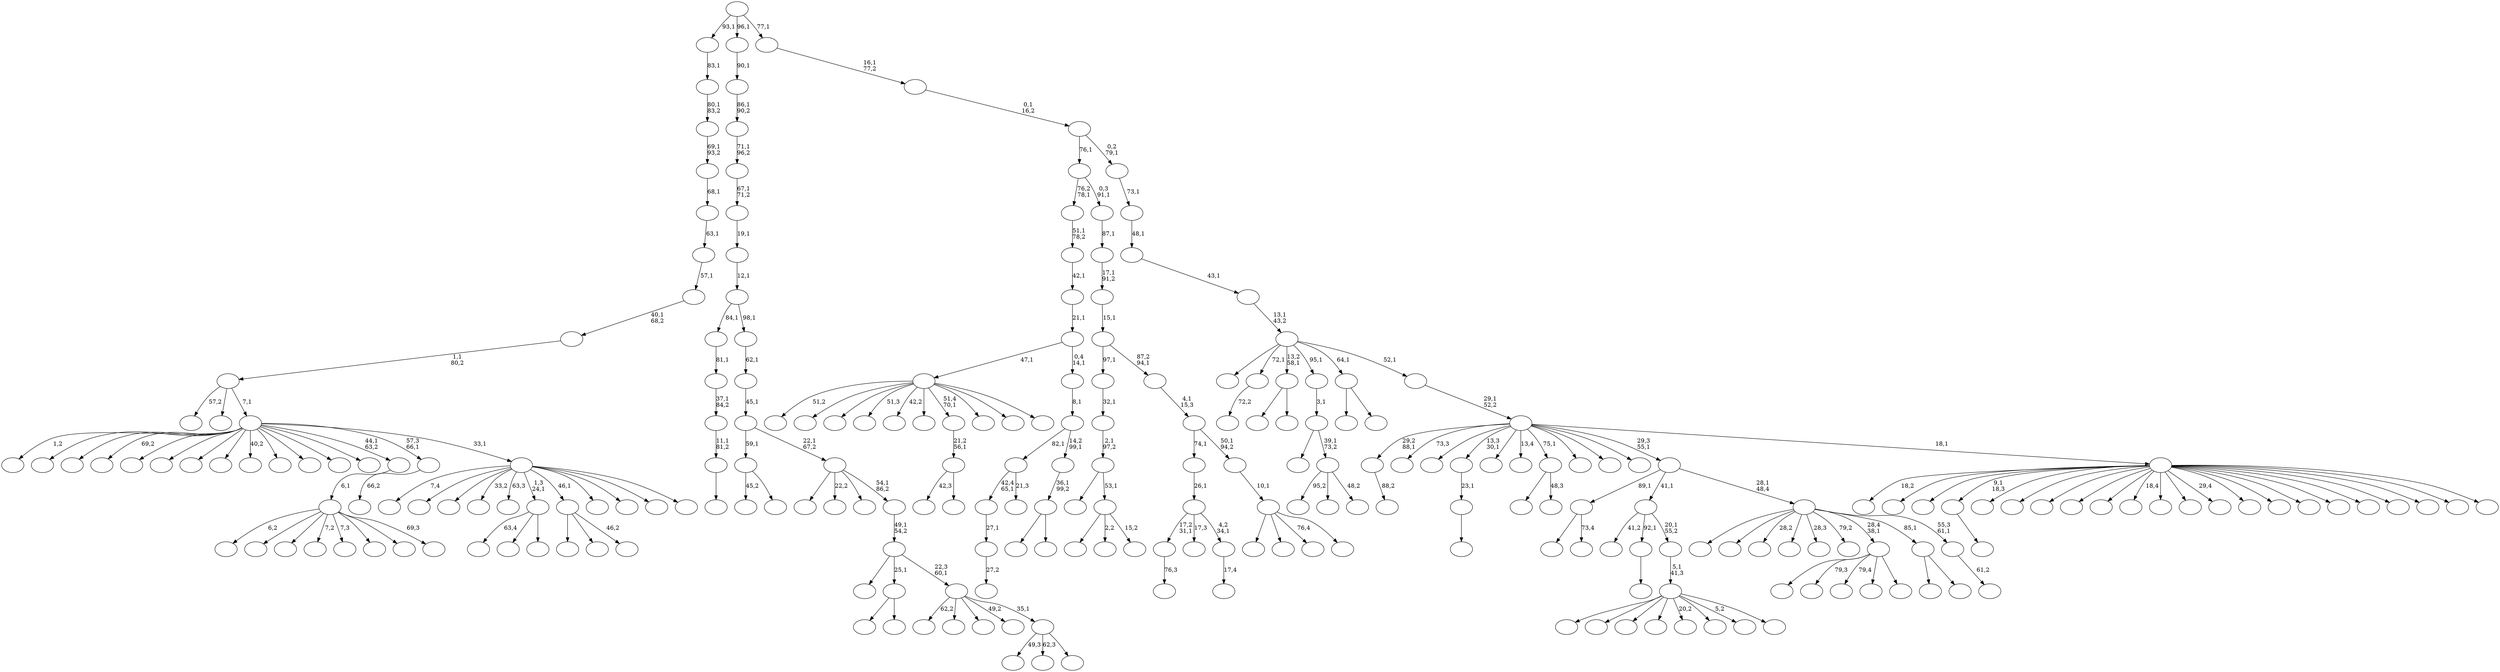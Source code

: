 digraph T {
	250 [label=""]
	249 [label=""]
	248 [label=""]
	247 [label=""]
	246 [label=""]
	245 [label=""]
	244 [label=""]
	243 [label=""]
	242 [label=""]
	241 [label=""]
	240 [label=""]
	239 [label=""]
	238 [label=""]
	237 [label=""]
	236 [label=""]
	235 [label=""]
	234 [label=""]
	233 [label=""]
	232 [label=""]
	231 [label=""]
	230 [label=""]
	229 [label=""]
	228 [label=""]
	227 [label=""]
	226 [label=""]
	225 [label=""]
	224 [label=""]
	223 [label=""]
	222 [label=""]
	221 [label=""]
	220 [label=""]
	219 [label=""]
	218 [label=""]
	217 [label=""]
	216 [label=""]
	215 [label=""]
	214 [label=""]
	213 [label=""]
	212 [label=""]
	211 [label=""]
	210 [label=""]
	209 [label=""]
	208 [label=""]
	207 [label=""]
	206 [label=""]
	205 [label=""]
	204 [label=""]
	203 [label=""]
	202 [label=""]
	201 [label=""]
	200 [label=""]
	199 [label=""]
	198 [label=""]
	197 [label=""]
	196 [label=""]
	195 [label=""]
	194 [label=""]
	193 [label=""]
	192 [label=""]
	191 [label=""]
	190 [label=""]
	189 [label=""]
	188 [label=""]
	187 [label=""]
	186 [label=""]
	185 [label=""]
	184 [label=""]
	183 [label=""]
	182 [label=""]
	181 [label=""]
	180 [label=""]
	179 [label=""]
	178 [label=""]
	177 [label=""]
	176 [label=""]
	175 [label=""]
	174 [label=""]
	173 [label=""]
	172 [label=""]
	171 [label=""]
	170 [label=""]
	169 [label=""]
	168 [label=""]
	167 [label=""]
	166 [label=""]
	165 [label=""]
	164 [label=""]
	163 [label=""]
	162 [label=""]
	161 [label=""]
	160 [label=""]
	159 [label=""]
	158 [label=""]
	157 [label=""]
	156 [label=""]
	155 [label=""]
	154 [label=""]
	153 [label=""]
	152 [label=""]
	151 [label=""]
	150 [label=""]
	149 [label=""]
	148 [label=""]
	147 [label=""]
	146 [label=""]
	145 [label=""]
	144 [label=""]
	143 [label=""]
	142 [label=""]
	141 [label=""]
	140 [label=""]
	139 [label=""]
	138 [label=""]
	137 [label=""]
	136 [label=""]
	135 [label=""]
	134 [label=""]
	133 [label=""]
	132 [label=""]
	131 [label=""]
	130 [label=""]
	129 [label=""]
	128 [label=""]
	127 [label=""]
	126 [label=""]
	125 [label=""]
	124 [label=""]
	123 [label=""]
	122 [label=""]
	121 [label=""]
	120 [label=""]
	119 [label=""]
	118 [label=""]
	117 [label=""]
	116 [label=""]
	115 [label=""]
	114 [label=""]
	113 [label=""]
	112 [label=""]
	111 [label=""]
	110 [label=""]
	109 [label=""]
	108 [label=""]
	107 [label=""]
	106 [label=""]
	105 [label=""]
	104 [label=""]
	103 [label=""]
	102 [label=""]
	101 [label=""]
	100 [label=""]
	99 [label=""]
	98 [label=""]
	97 [label=""]
	96 [label=""]
	95 [label=""]
	94 [label=""]
	93 [label=""]
	92 [label=""]
	91 [label=""]
	90 [label=""]
	89 [label=""]
	88 [label=""]
	87 [label=""]
	86 [label=""]
	85 [label=""]
	84 [label=""]
	83 [label=""]
	82 [label=""]
	81 [label=""]
	80 [label=""]
	79 [label=""]
	78 [label=""]
	77 [label=""]
	76 [label=""]
	75 [label=""]
	74 [label=""]
	73 [label=""]
	72 [label=""]
	71 [label=""]
	70 [label=""]
	69 [label=""]
	68 [label=""]
	67 [label=""]
	66 [label=""]
	65 [label=""]
	64 [label=""]
	63 [label=""]
	62 [label=""]
	61 [label=""]
	60 [label=""]
	59 [label=""]
	58 [label=""]
	57 [label=""]
	56 [label=""]
	55 [label=""]
	54 [label=""]
	53 [label=""]
	52 [label=""]
	51 [label=""]
	50 [label=""]
	49 [label=""]
	48 [label=""]
	47 [label=""]
	46 [label=""]
	45 [label=""]
	44 [label=""]
	43 [label=""]
	42 [label=""]
	41 [label=""]
	40 [label=""]
	39 [label=""]
	38 [label=""]
	37 [label=""]
	36 [label=""]
	35 [label=""]
	34 [label=""]
	33 [label=""]
	32 [label=""]
	31 [label=""]
	30 [label=""]
	29 [label=""]
	28 [label=""]
	27 [label=""]
	26 [label=""]
	25 [label=""]
	24 [label=""]
	23 [label=""]
	22 [label=""]
	21 [label=""]
	20 [label=""]
	19 [label=""]
	18 [label=""]
	17 [label=""]
	16 [label=""]
	15 [label=""]
	14 [label=""]
	13 [label=""]
	12 [label=""]
	11 [label=""]
	10 [label=""]
	9 [label=""]
	8 [label=""]
	7 [label=""]
	6 [label=""]
	5 [label=""]
	4 [label=""]
	3 [label=""]
	2 [label=""]
	1 [label=""]
	0 [label=""]
	236 -> 237 [label=""]
	219 -> 220 [label="88,2"]
	209 -> 210 [label="76,3"]
	202 -> 203 [label="72,2"]
	195 -> 196 [label="27,2"]
	194 -> 195 [label="27,1"]
	181 -> 194 [label="42,4\n65,1"]
	181 -> 182 [label="21,3"]
	167 -> 168 [label=""]
	166 -> 167 [label="23,1"]
	163 -> 222 [label="42,3"]
	163 -> 164 [label=""]
	162 -> 163 [label="21,2\n56,1"]
	139 -> 193 [label=""]
	139 -> 140 [label=""]
	135 -> 136 [label=""]
	128 -> 229 [label="95,2"]
	128 -> 192 [label=""]
	128 -> 129 [label="48,2"]
	127 -> 176 [label=""]
	127 -> 128 [label="39,1\n73,2"]
	126 -> 127 [label="3,1"]
	122 -> 183 [label=""]
	122 -> 123 [label="48,3"]
	120 -> 121 [label="17,4"]
	119 -> 209 [label="17,2\n31,1"]
	119 -> 169 [label="17,3"]
	119 -> 120 [label="4,2\n34,1"]
	118 -> 119 [label="26,1"]
	115 -> 241 [label=""]
	115 -> 230 [label="79,3"]
	115 -> 204 [label="79,4"]
	115 -> 144 [label=""]
	115 -> 116 [label=""]
	108 -> 177 [label=""]
	108 -> 109 [label="73,4"]
	105 -> 200 [label=""]
	105 -> 106 [label=""]
	103 -> 159 [label="63,4"]
	103 -> 143 [label=""]
	103 -> 104 [label=""]
	101 -> 152 [label="45,2"]
	101 -> 102 [label=""]
	98 -> 189 [label=""]
	98 -> 99 [label=""]
	96 -> 226 [label=""]
	96 -> 208 [label=""]
	96 -> 199 [label=""]
	96 -> 190 [label=""]
	96 -> 179 [label="20,2"]
	96 -> 154 [label=""]
	96 -> 107 [label="5,2"]
	96 -> 97 [label=""]
	95 -> 96 [label="5,1\n41,3"]
	94 -> 138 [label="41,2"]
	94 -> 135 [label="92,1"]
	94 -> 95 [label="20,1\n55,2"]
	92 -> 247 [label="51,2"]
	92 -> 246 [label=""]
	92 -> 233 [label=""]
	92 -> 228 [label="51,3"]
	92 -> 215 [label="42,2"]
	92 -> 185 [label=""]
	92 -> 162 [label="51,4\n70,1"]
	92 -> 156 [label=""]
	92 -> 117 [label=""]
	92 -> 93 [label=""]
	90 -> 214 [label=""]
	90 -> 157 [label=""]
	90 -> 91 [label="46,2"]
	86 -> 238 [label=""]
	86 -> 145 [label="2,2"]
	86 -> 87 [label="15,2"]
	85 -> 207 [label=""]
	85 -> 86 [label="53,1"]
	84 -> 85 [label="2,1\n97,2"]
	83 -> 84 [label="32,1"]
	81 -> 212 [label=""]
	81 -> 82 [label=""]
	80 -> 81 [label="36,1\n99,2"]
	79 -> 181 [label="82,1"]
	79 -> 80 [label="14,2\n99,1"]
	78 -> 79 [label="8,1"]
	77 -> 92 [label="47,1"]
	77 -> 78 [label="0,4\n14,1"]
	76 -> 77 [label="21,1"]
	75 -> 76 [label="42,1"]
	74 -> 75 [label="51,1\n78,2"]
	67 -> 68 [label=""]
	66 -> 67 [label="11,1\n81,2"]
	65 -> 66 [label="37,1\n84,2"]
	64 -> 65 [label="81,1"]
	62 -> 188 [label=""]
	62 -> 63 [label=""]
	60 -> 173 [label=""]
	60 -> 134 [label=""]
	60 -> 132 [label="76,4"]
	60 -> 61 [label=""]
	59 -> 60 [label="10,1"]
	58 -> 118 [label="74,1"]
	58 -> 59 [label="50,1\n94,2"]
	57 -> 58 [label="4,1\n15,3"]
	56 -> 83 [label="97,1"]
	56 -> 57 [label="87,2\n94,1"]
	55 -> 56 [label="15,1"]
	54 -> 55 [label="17,1\n91,2"]
	53 -> 54 [label="87,1"]
	52 -> 74 [label="76,2\n78,1"]
	52 -> 53 [label="0,3\n91,1"]
	50 -> 51 [label="61,2"]
	49 -> 249 [label=""]
	49 -> 234 [label=""]
	49 -> 216 [label="28,2"]
	49 -> 201 [label=""]
	49 -> 161 [label="28,3"]
	49 -> 137 [label="79,2"]
	49 -> 115 [label="28,4\n38,1"]
	49 -> 105 [label="85,1"]
	49 -> 50 [label="55,3\n61,1"]
	48 -> 108 [label="89,1"]
	48 -> 94 [label="41,1"]
	48 -> 49 [label="28,1\n48,4"]
	45 -> 240 [label="6,2"]
	45 -> 235 [label=""]
	45 -> 218 [label=""]
	45 -> 197 [label="7,2"]
	45 -> 170 [label="7,3"]
	45 -> 165 [label=""]
	45 -> 72 [label=""]
	45 -> 46 [label="69,3"]
	44 -> 45 [label="6,1"]
	42 -> 43 [label="66,2"]
	39 -> 245 [label="7,4"]
	39 -> 224 [label=""]
	39 -> 223 [label=""]
	39 -> 153 [label="33,2"]
	39 -> 142 [label="63,3"]
	39 -> 103 [label="1,3\n24,1"]
	39 -> 90 [label="46,1"]
	39 -> 89 [label=""]
	39 -> 47 [label=""]
	39 -> 41 [label=""]
	39 -> 40 [label=""]
	38 -> 242 [label="1,2"]
	38 -> 239 [label=""]
	38 -> 205 [label=""]
	38 -> 191 [label="69,2"]
	38 -> 184 [label=""]
	38 -> 180 [label=""]
	38 -> 172 [label=""]
	38 -> 150 [label=""]
	38 -> 149 [label="40,2"]
	38 -> 146 [label=""]
	38 -> 141 [label=""]
	38 -> 112 [label=""]
	38 -> 88 [label=""]
	38 -> 44 [label="44,1\n63,2"]
	38 -> 42 [label="57,3\n66,1"]
	38 -> 39 [label="33,1"]
	37 -> 174 [label="57,2"]
	37 -> 147 [label=""]
	37 -> 38 [label="7,1"]
	36 -> 37 [label="1,1\n80,2"]
	35 -> 36 [label="40,1\n68,2"]
	34 -> 35 [label="57,1"]
	33 -> 34 [label="63,1"]
	32 -> 33 [label="68,1"]
	31 -> 32 [label="69,1\n93,2"]
	30 -> 31 [label="80,1\n83,2"]
	29 -> 30 [label="83,1"]
	27 -> 250 [label="49,3"]
	27 -> 100 [label="62,3"]
	27 -> 28 [label=""]
	26 -> 175 [label="62,2"]
	26 -> 155 [label=""]
	26 -> 124 [label=""]
	26 -> 70 [label="49,2"]
	26 -> 27 [label="35,1"]
	25 -> 232 [label=""]
	25 -> 62 [label="25,1"]
	25 -> 26 [label="22,3\n60,1"]
	24 -> 25 [label="49,1\n54,2"]
	23 -> 130 [label=""]
	23 -> 73 [label="22,2"]
	23 -> 71 [label=""]
	23 -> 24 [label="54,1\n86,2"]
	22 -> 101 [label="59,1"]
	22 -> 23 [label="22,1\n67,2"]
	21 -> 22 [label="45,1"]
	20 -> 21 [label="62,1"]
	19 -> 64 [label="84,1"]
	19 -> 20 [label="98,1"]
	18 -> 19 [label="12,1"]
	17 -> 18 [label="19,1"]
	16 -> 17 [label="67,1\n71,2"]
	15 -> 16 [label="71,1\n96,2"]
	14 -> 15 [label="86,1\n90,2"]
	13 -> 14 [label="90,1"]
	11 -> 248 [label="18,2"]
	11 -> 244 [label=""]
	11 -> 243 [label=""]
	11 -> 236 [label="9,1\n18,3"]
	11 -> 231 [label=""]
	11 -> 227 [label=""]
	11 -> 225 [label=""]
	11 -> 221 [label=""]
	11 -> 217 [label=""]
	11 -> 206 [label="18,4"]
	11 -> 198 [label=""]
	11 -> 186 [label=""]
	11 -> 178 [label="29,4"]
	11 -> 171 [label=""]
	11 -> 160 [label=""]
	11 -> 158 [label=""]
	11 -> 151 [label=""]
	11 -> 133 [label=""]
	11 -> 131 [label=""]
	11 -> 114 [label=""]
	11 -> 113 [label=""]
	11 -> 12 [label=""]
	10 -> 219 [label="29,2\n88,1"]
	10 -> 211 [label="73,3"]
	10 -> 187 [label=""]
	10 -> 166 [label="13,3\n30,1"]
	10 -> 148 [label=""]
	10 -> 125 [label="13,4"]
	10 -> 122 [label="75,1"]
	10 -> 111 [label=""]
	10 -> 110 [label=""]
	10 -> 69 [label=""]
	10 -> 48 [label="29,3\n55,1"]
	10 -> 11 [label="18,1"]
	9 -> 10 [label="29,1\n52,2"]
	8 -> 213 [label=""]
	8 -> 202 [label="72,1"]
	8 -> 139 [label="13,2\n58,1"]
	8 -> 126 [label="95,1"]
	8 -> 98 [label="64,1"]
	8 -> 9 [label="52,1"]
	7 -> 8 [label="13,1\n43,2"]
	6 -> 7 [label="43,1"]
	5 -> 6 [label="48,1"]
	4 -> 5 [label="73,1"]
	3 -> 52 [label="76,1"]
	3 -> 4 [label="0,2\n79,1"]
	2 -> 3 [label="0,1\n16,2"]
	1 -> 2 [label="16,1\n77,2"]
	0 -> 29 [label="93,1"]
	0 -> 13 [label="96,1"]
	0 -> 1 [label="77,1"]
}
